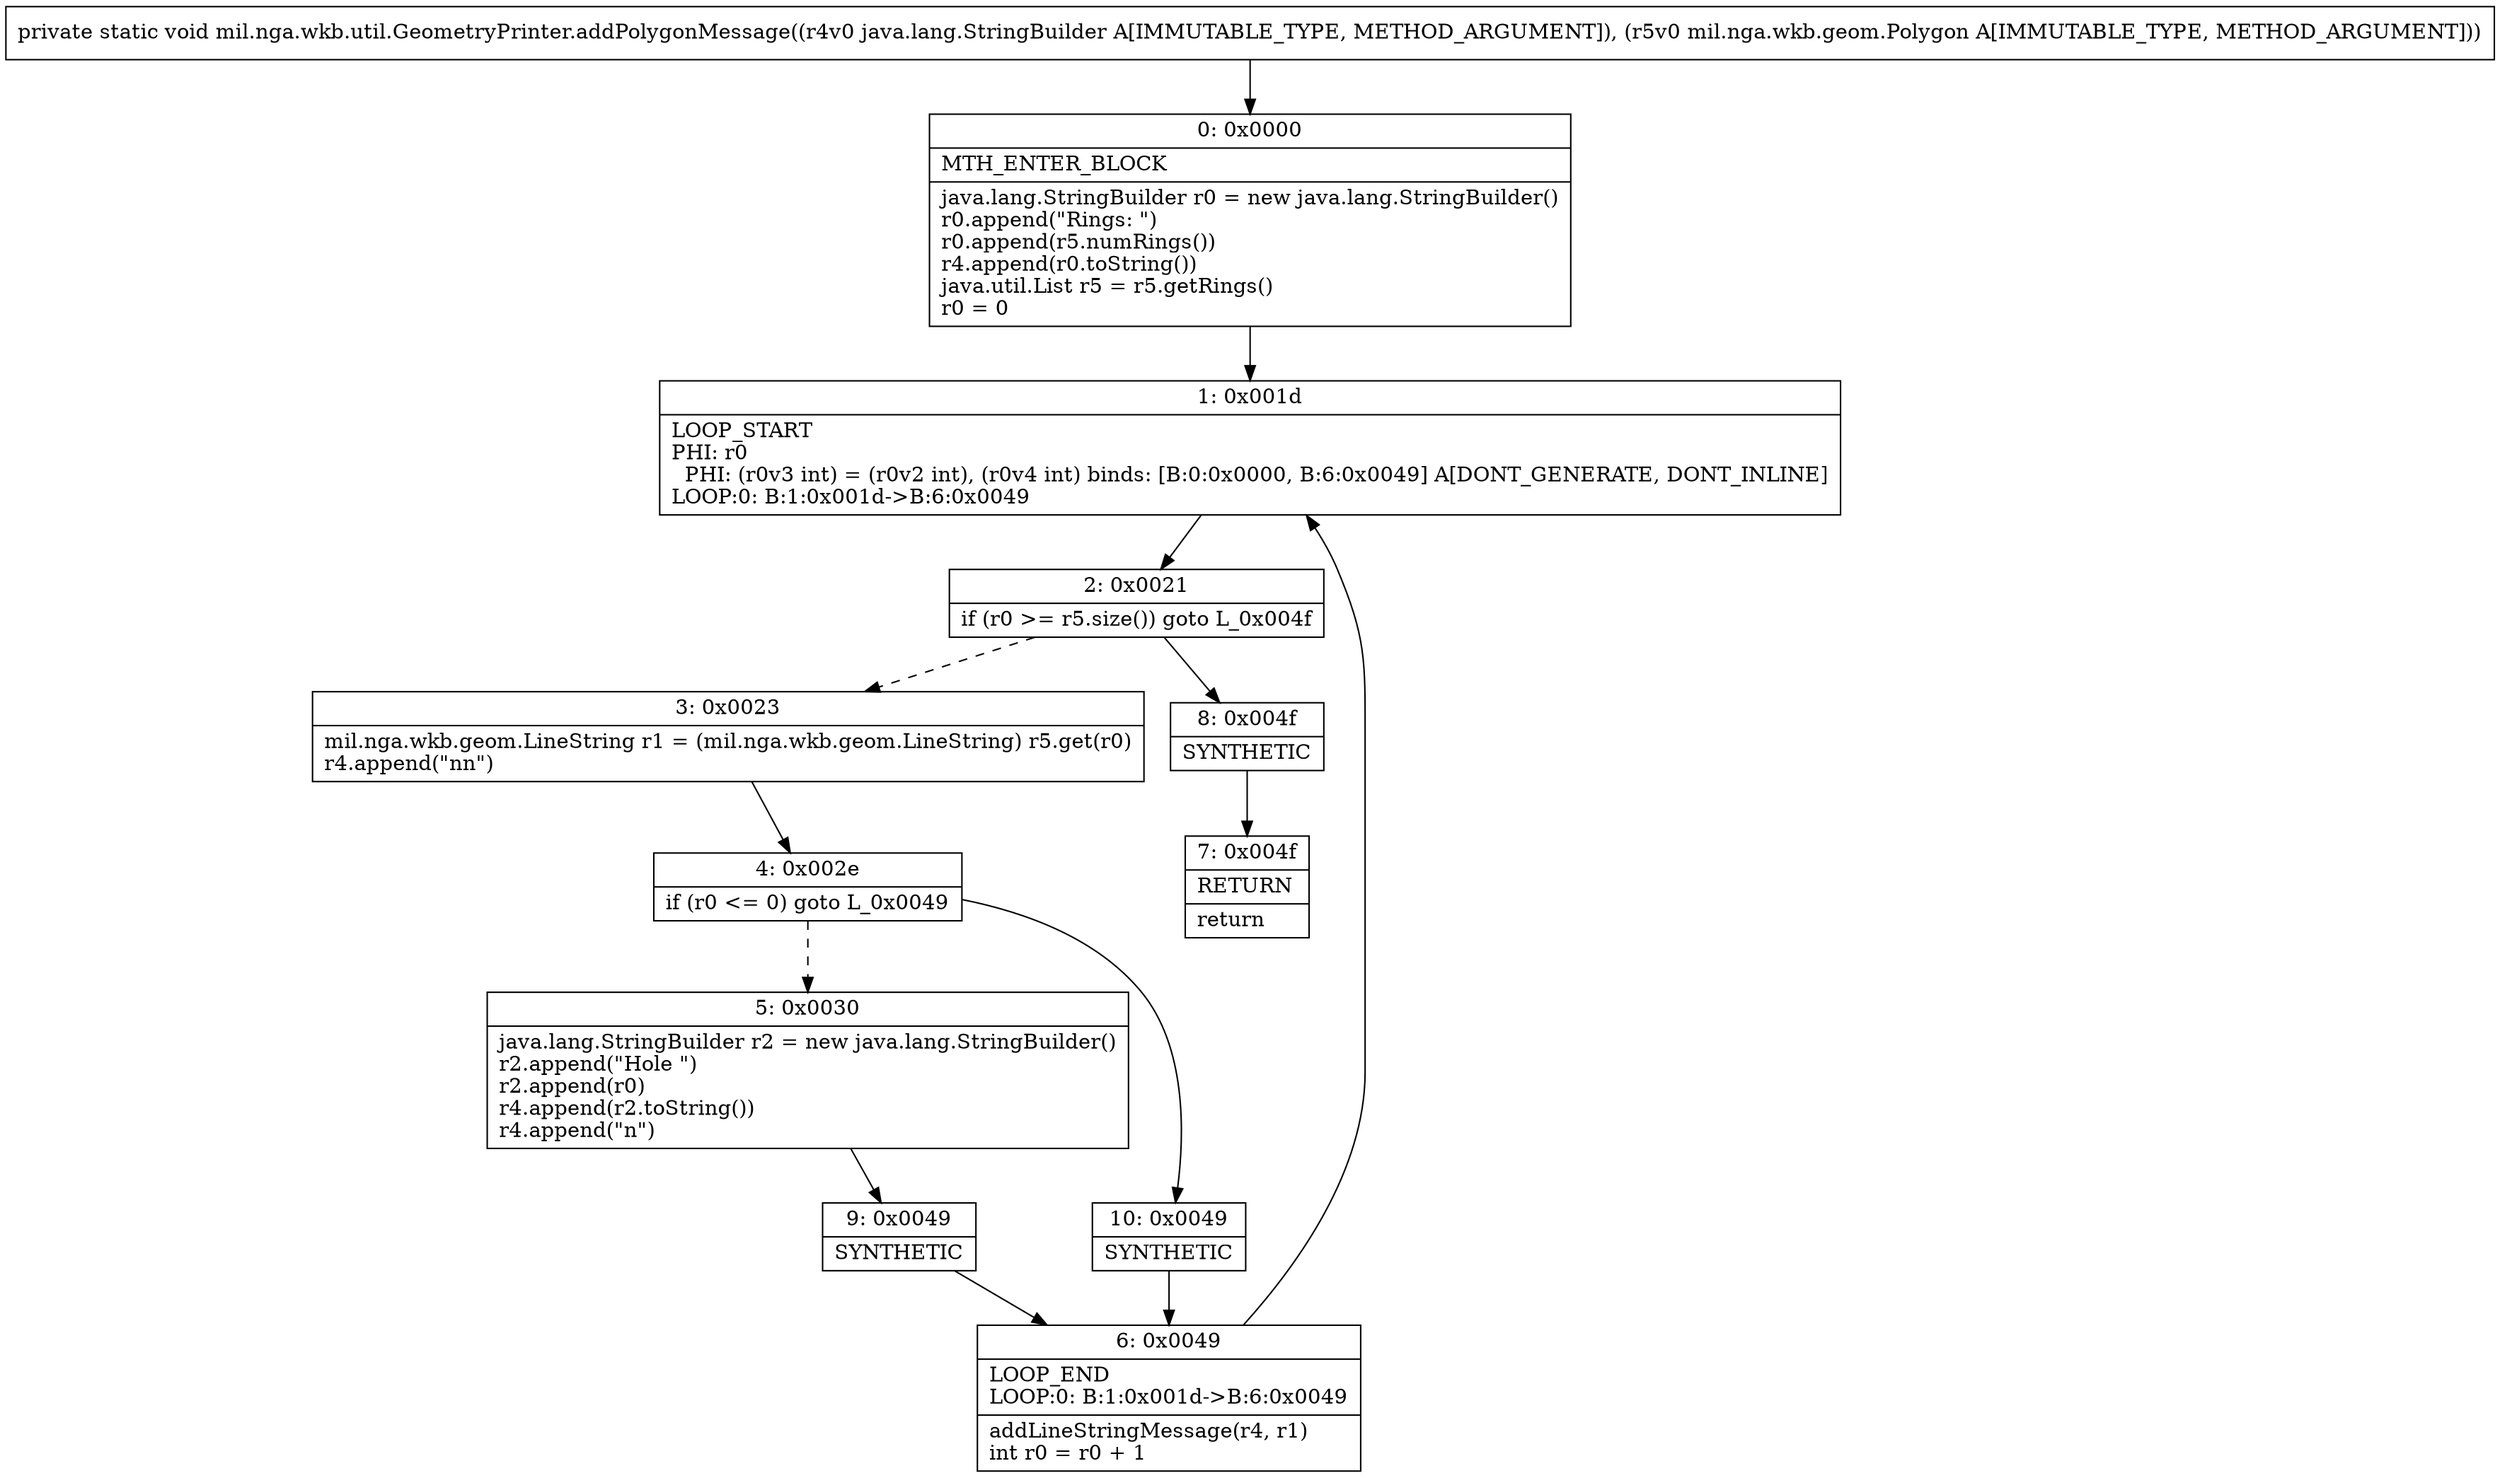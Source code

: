 digraph "CFG formil.nga.wkb.util.GeometryPrinter.addPolygonMessage(Ljava\/lang\/StringBuilder;Lmil\/nga\/wkb\/geom\/Polygon;)V" {
Node_0 [shape=record,label="{0\:\ 0x0000|MTH_ENTER_BLOCK\l|java.lang.StringBuilder r0 = new java.lang.StringBuilder()\lr0.append(\"Rings: \")\lr0.append(r5.numRings())\lr4.append(r0.toString())\ljava.util.List r5 = r5.getRings()\lr0 = 0\l}"];
Node_1 [shape=record,label="{1\:\ 0x001d|LOOP_START\lPHI: r0 \l  PHI: (r0v3 int) = (r0v2 int), (r0v4 int) binds: [B:0:0x0000, B:6:0x0049] A[DONT_GENERATE, DONT_INLINE]\lLOOP:0: B:1:0x001d\-\>B:6:0x0049\l}"];
Node_2 [shape=record,label="{2\:\ 0x0021|if (r0 \>= r5.size()) goto L_0x004f\l}"];
Node_3 [shape=record,label="{3\:\ 0x0023|mil.nga.wkb.geom.LineString r1 = (mil.nga.wkb.geom.LineString) r5.get(r0)\lr4.append(\"nn\")\l}"];
Node_4 [shape=record,label="{4\:\ 0x002e|if (r0 \<= 0) goto L_0x0049\l}"];
Node_5 [shape=record,label="{5\:\ 0x0030|java.lang.StringBuilder r2 = new java.lang.StringBuilder()\lr2.append(\"Hole \")\lr2.append(r0)\lr4.append(r2.toString())\lr4.append(\"n\")\l}"];
Node_6 [shape=record,label="{6\:\ 0x0049|LOOP_END\lLOOP:0: B:1:0x001d\-\>B:6:0x0049\l|addLineStringMessage(r4, r1)\lint r0 = r0 + 1\l}"];
Node_7 [shape=record,label="{7\:\ 0x004f|RETURN\l|return\l}"];
Node_8 [shape=record,label="{8\:\ 0x004f|SYNTHETIC\l}"];
Node_9 [shape=record,label="{9\:\ 0x0049|SYNTHETIC\l}"];
Node_10 [shape=record,label="{10\:\ 0x0049|SYNTHETIC\l}"];
MethodNode[shape=record,label="{private static void mil.nga.wkb.util.GeometryPrinter.addPolygonMessage((r4v0 java.lang.StringBuilder A[IMMUTABLE_TYPE, METHOD_ARGUMENT]), (r5v0 mil.nga.wkb.geom.Polygon A[IMMUTABLE_TYPE, METHOD_ARGUMENT])) }"];
MethodNode -> Node_0;
Node_0 -> Node_1;
Node_1 -> Node_2;
Node_2 -> Node_3[style=dashed];
Node_2 -> Node_8;
Node_3 -> Node_4;
Node_4 -> Node_5[style=dashed];
Node_4 -> Node_10;
Node_5 -> Node_9;
Node_6 -> Node_1;
Node_8 -> Node_7;
Node_9 -> Node_6;
Node_10 -> Node_6;
}

